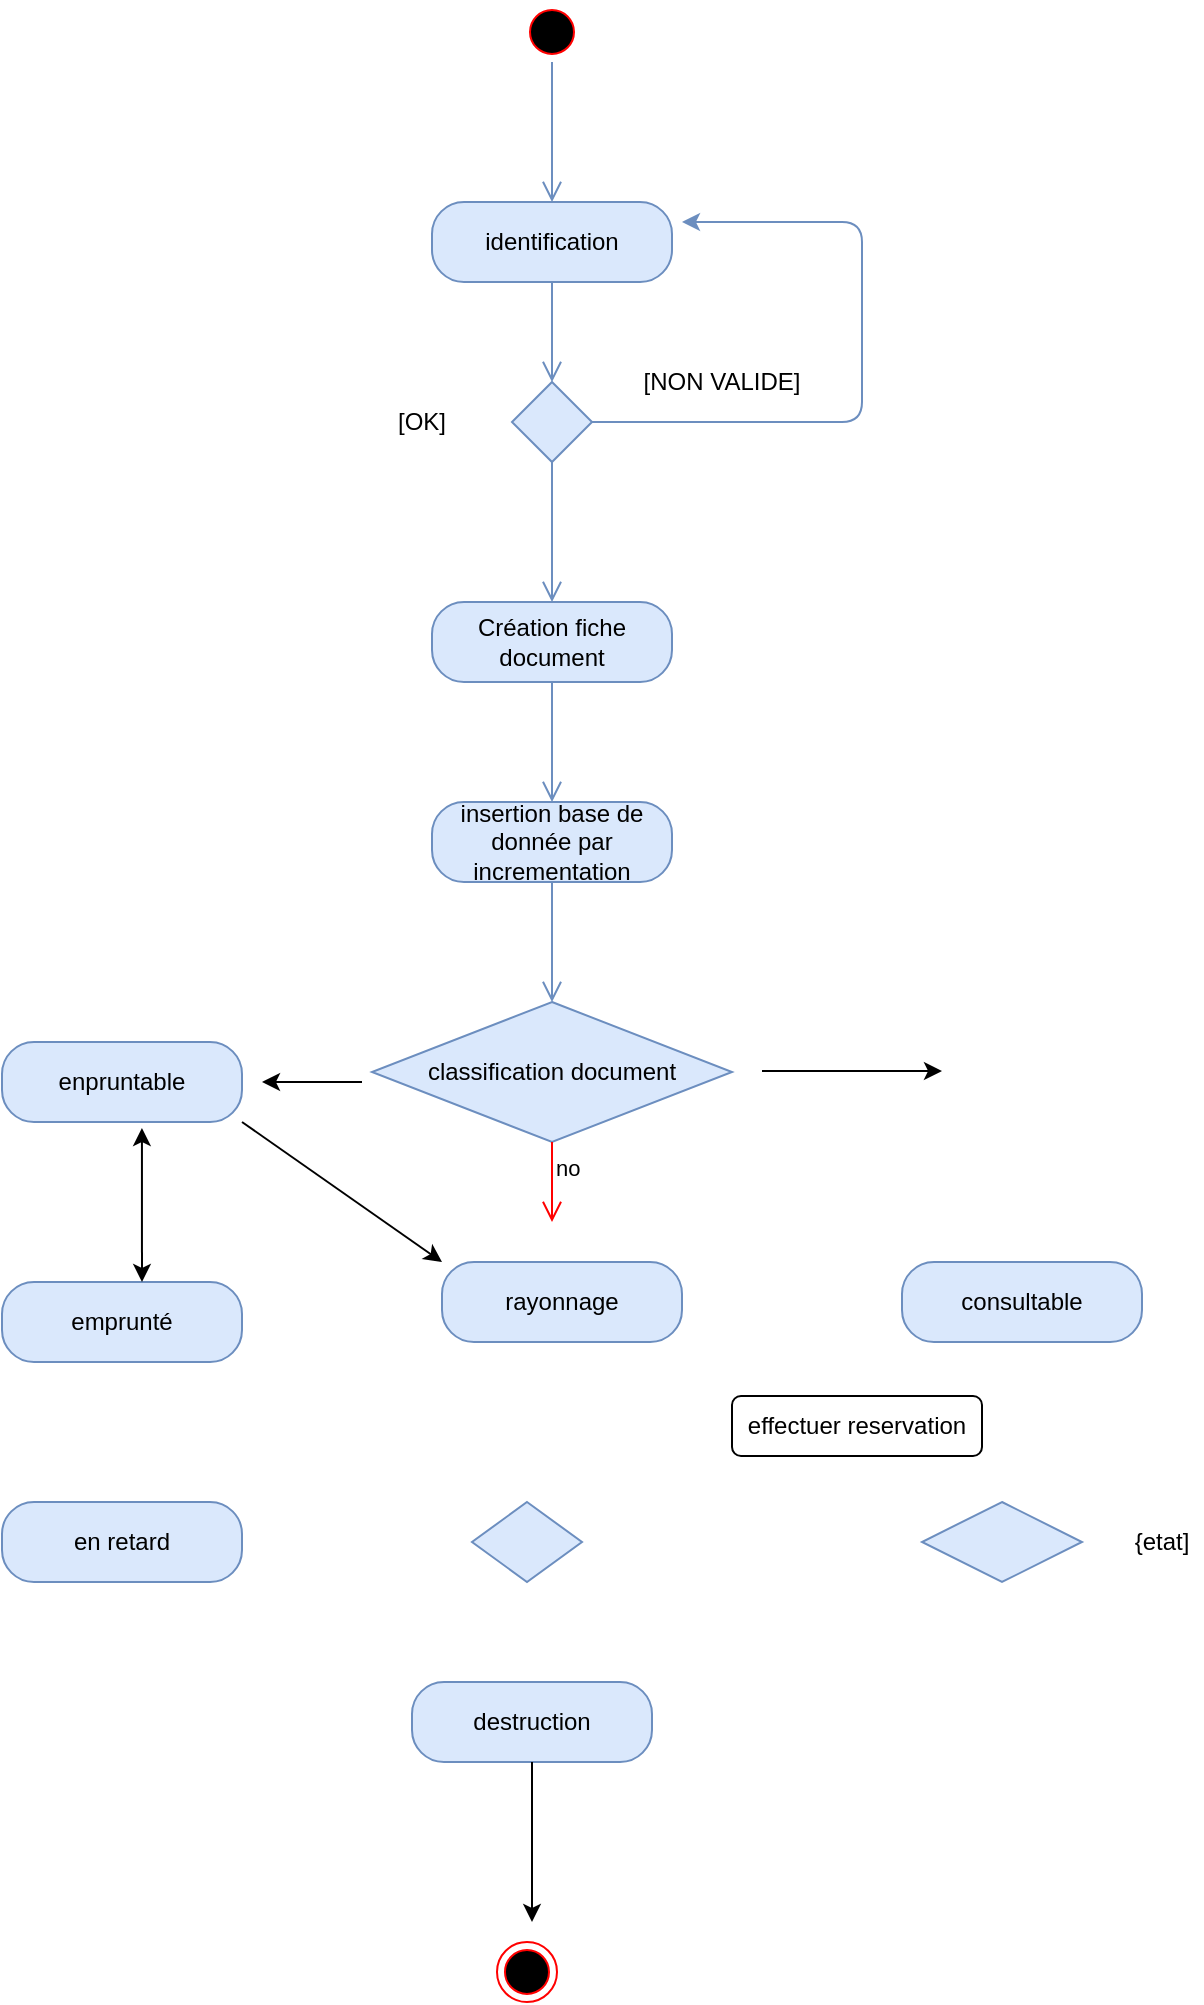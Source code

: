 <mxfile version="13.9.9" type="device"><diagram id="pM50Mux-_nZGvoOipF1r" name="Page-1"><mxGraphModel dx="449" dy="806" grid="1" gridSize="10" guides="1" tooltips="1" connect="1" arrows="1" fold="1" page="1" pageScale="1" pageWidth="1169" pageHeight="1654" math="0" shadow="0"><root><mxCell id="0"/><mxCell id="1" parent="0"/><mxCell id="_5bxVSZbVYFnVJHARTZu-1" value="" style="ellipse;html=1;shape=startState;fillColor=#000000;strokeColor=#ff0000;" parent="1" vertex="1"><mxGeometry x="530" y="130" width="30" height="30" as="geometry"/></mxCell><mxCell id="_5bxVSZbVYFnVJHARTZu-2" value="" style="edgeStyle=orthogonalEdgeStyle;html=1;verticalAlign=bottom;endArrow=open;endSize=8;strokeColor=#6c8ebf;entryX=0.5;entryY=0;entryDx=0;entryDy=0;fillColor=#dae8fc;" parent="1" source="_5bxVSZbVYFnVJHARTZu-3" edge="1" target="kY19SKTOW4M7Pc3SnOHM-1"><mxGeometry relative="1" as="geometry"><mxPoint x="545" y="310" as="targetPoint"/></mxGeometry></mxCell><mxCell id="_5bxVSZbVYFnVJHARTZu-4" value="" style="edgeStyle=orthogonalEdgeStyle;html=1;verticalAlign=bottom;endArrow=open;endSize=8;strokeColor=#6c8ebf;entryX=0.5;entryY=0;entryDx=0;entryDy=0;fillColor=#dae8fc;" parent="1" source="kY19SKTOW4M7Pc3SnOHM-1" edge="1"><mxGeometry relative="1" as="geometry"><mxPoint x="545" y="430" as="targetPoint"/></mxGeometry></mxCell><mxCell id="_5bxVSZbVYFnVJHARTZu-5" value="Création fiche document" style="rounded=1;whiteSpace=wrap;html=1;arcSize=40;fillColor=#dae8fc;strokeColor=#6c8ebf;" parent="1" vertex="1"><mxGeometry x="485" y="430" width="120" height="40" as="geometry"/></mxCell><mxCell id="_5bxVSZbVYFnVJHARTZu-6" value="" style="edgeStyle=orthogonalEdgeStyle;html=1;verticalAlign=bottom;endArrow=open;endSize=8;strokeColor=#6c8ebf;fillColor=#dae8fc;" parent="1" source="_5bxVSZbVYFnVJHARTZu-5" edge="1"><mxGeometry relative="1" as="geometry"><mxPoint x="545" y="530" as="targetPoint"/></mxGeometry></mxCell><mxCell id="_5bxVSZbVYFnVJHARTZu-7" value="insertion base de donnée par incrementation" style="rounded=1;whiteSpace=wrap;html=1;arcSize=40;fillColor=#dae8fc;strokeColor=#6c8ebf;" parent="1" vertex="1"><mxGeometry x="485" y="530" width="120" height="40" as="geometry"/></mxCell><mxCell id="_5bxVSZbVYFnVJHARTZu-8" value="" style="edgeStyle=orthogonalEdgeStyle;html=1;verticalAlign=bottom;endArrow=open;endSize=8;strokeColor=#6c8ebf;fillColor=#dae8fc;" parent="1" source="_5bxVSZbVYFnVJHARTZu-7" edge="1"><mxGeometry relative="1" as="geometry"><mxPoint x="545" y="630" as="targetPoint"/></mxGeometry></mxCell><mxCell id="_5bxVSZbVYFnVJHARTZu-9" value="rayonnage" style="rounded=1;whiteSpace=wrap;html=1;arcSize=40;fillColor=#dae8fc;strokeColor=#6c8ebf;" parent="1" vertex="1"><mxGeometry x="490" y="760" width="120" height="40" as="geometry"/></mxCell><mxCell id="_5bxVSZbVYFnVJHARTZu-15" value="" style="rhombus;whiteSpace=wrap;html=1;fillColor=#dae8fc;strokeColor=#6c8ebf;" parent="1" vertex="1"><mxGeometry x="730" y="880" width="80" height="40" as="geometry"/></mxCell><mxCell id="_5bxVSZbVYFnVJHARTZu-21" value="" style="ellipse;html=1;shape=endState;fillColor=#000000;strokeColor=#ff0000;" parent="1" vertex="1"><mxGeometry x="517.5" y="1100" width="30" height="30" as="geometry"/></mxCell><mxCell id="_5bxVSZbVYFnVJHARTZu-22" value="classification document" style="rhombus;whiteSpace=wrap;html=1;fillColor=#dae8fc;strokeColor=#6c8ebf;" parent="1" vertex="1"><mxGeometry x="455" y="630" width="180" height="70" as="geometry"/></mxCell><mxCell id="_5bxVSZbVYFnVJHARTZu-24" value="no" style="edgeStyle=orthogonalEdgeStyle;html=1;align=left;verticalAlign=top;endArrow=open;endSize=8;strokeColor=#ff0000;" parent="1" source="_5bxVSZbVYFnVJHARTZu-22" edge="1"><mxGeometry x="-1" relative="1" as="geometry"><mxPoint x="545" y="740" as="targetPoint"/></mxGeometry></mxCell><mxCell id="_5bxVSZbVYFnVJHARTZu-3" value="identification" style="rounded=1;whiteSpace=wrap;html=1;arcSize=40;fillColor=#dae8fc;strokeColor=#6c8ebf;" parent="1" vertex="1"><mxGeometry x="485" y="230" width="120" height="40" as="geometry"/></mxCell><mxCell id="kY19SKTOW4M7Pc3SnOHM-4" value="" style="edgeStyle=orthogonalEdgeStyle;html=1;verticalAlign=bottom;endArrow=open;endSize=8;strokeColor=#6c8ebf;fillColor=#dae8fc;" edge="1" parent="1" source="_5bxVSZbVYFnVJHARTZu-1" target="_5bxVSZbVYFnVJHARTZu-3"><mxGeometry relative="1" as="geometry"><mxPoint x="545" y="310" as="targetPoint"/><mxPoint x="545" y="160" as="sourcePoint"/></mxGeometry></mxCell><mxCell id="kY19SKTOW4M7Pc3SnOHM-1" value="" style="rhombus;whiteSpace=wrap;html=1;fillColor=#dae8fc;strokeColor=#6c8ebf;" vertex="1" parent="1"><mxGeometry x="525" y="320" width="40" height="40" as="geometry"/></mxCell><mxCell id="kY19SKTOW4M7Pc3SnOHM-6" value="" style="edgeStyle=segmentEdgeStyle;endArrow=classic;html=1;fillColor=#dae8fc;strokeColor=#6c8ebf;" edge="1" parent="1" source="kY19SKTOW4M7Pc3SnOHM-1"><mxGeometry width="50" height="50" relative="1" as="geometry"><mxPoint x="680" y="270" as="sourcePoint"/><mxPoint x="610" y="240" as="targetPoint"/><Array as="points"><mxPoint x="700" y="340"/><mxPoint x="700" y="240"/></Array></mxGeometry></mxCell><mxCell id="kY19SKTOW4M7Pc3SnOHM-7" value="[NON VALIDE]" style="text;html=1;strokeColor=none;fillColor=none;align=center;verticalAlign=middle;whiteSpace=wrap;rounded=0;" vertex="1" parent="1"><mxGeometry x="580" y="310" width="100" height="20" as="geometry"/></mxCell><mxCell id="kY19SKTOW4M7Pc3SnOHM-8" value="[OK]" style="text;html=1;strokeColor=none;fillColor=none;align=center;verticalAlign=middle;whiteSpace=wrap;rounded=0;" vertex="1" parent="1"><mxGeometry x="460" y="330" width="40" height="20" as="geometry"/></mxCell><mxCell id="kY19SKTOW4M7Pc3SnOHM-12" value="{etat]" style="text;html=1;strokeColor=none;fillColor=none;align=center;verticalAlign=middle;whiteSpace=wrap;rounded=0;" vertex="1" parent="1"><mxGeometry x="830" y="890" width="40" height="20" as="geometry"/></mxCell><mxCell id="kY19SKTOW4M7Pc3SnOHM-13" value="" style="endArrow=classic;html=1;" edge="1" parent="1"><mxGeometry width="50" height="50" relative="1" as="geometry"><mxPoint x="650" y="664.5" as="sourcePoint"/><mxPoint x="740" y="664.5" as="targetPoint"/></mxGeometry></mxCell><mxCell id="kY19SKTOW4M7Pc3SnOHM-14" value="" style="rhombus;whiteSpace=wrap;html=1;fillColor=#dae8fc;strokeColor=#6c8ebf;" vertex="1" parent="1"><mxGeometry x="505" y="880" width="55" height="40" as="geometry"/></mxCell><mxCell id="kY19SKTOW4M7Pc3SnOHM-15" value="effectuer reservation" style="rounded=1;whiteSpace=wrap;html=1;" vertex="1" parent="1"><mxGeometry x="635" y="827" width="125" height="30" as="geometry"/></mxCell><mxCell id="kY19SKTOW4M7Pc3SnOHM-16" value="destruction" style="rounded=1;whiteSpace=wrap;html=1;arcSize=40;fillColor=#dae8fc;strokeColor=#6c8ebf;" vertex="1" parent="1"><mxGeometry x="475" y="970" width="120" height="40" as="geometry"/></mxCell><mxCell id="kY19SKTOW4M7Pc3SnOHM-17" value="en retard" style="rounded=1;whiteSpace=wrap;html=1;arcSize=40;fillColor=#dae8fc;strokeColor=#6c8ebf;" vertex="1" parent="1"><mxGeometry x="270" y="880" width="120" height="40" as="geometry"/></mxCell><mxCell id="kY19SKTOW4M7Pc3SnOHM-18" value="enpruntable" style="rounded=1;whiteSpace=wrap;html=1;arcSize=40;fillColor=#dae8fc;strokeColor=#6c8ebf;" vertex="1" parent="1"><mxGeometry x="270" y="650" width="120" height="40" as="geometry"/></mxCell><mxCell id="kY19SKTOW4M7Pc3SnOHM-19" value="consultable" style="rounded=1;whiteSpace=wrap;html=1;arcSize=40;fillColor=#dae8fc;strokeColor=#6c8ebf;" vertex="1" parent="1"><mxGeometry x="720" y="760" width="120" height="40" as="geometry"/></mxCell><mxCell id="kY19SKTOW4M7Pc3SnOHM-20" value="emprunté" style="rounded=1;whiteSpace=wrap;html=1;arcSize=40;fillColor=#dae8fc;strokeColor=#6c8ebf;" vertex="1" parent="1"><mxGeometry x="270" y="770" width="120" height="40" as="geometry"/></mxCell><mxCell id="kY19SKTOW4M7Pc3SnOHM-21" value="" style="endArrow=classic;startArrow=classic;html=1;entryX=0.583;entryY=1.075;entryDx=0;entryDy=0;entryPerimeter=0;" edge="1" parent="1" target="kY19SKTOW4M7Pc3SnOHM-18"><mxGeometry width="50" height="50" relative="1" as="geometry"><mxPoint x="340" y="770" as="sourcePoint"/><mxPoint x="390" y="720" as="targetPoint"/></mxGeometry></mxCell><mxCell id="kY19SKTOW4M7Pc3SnOHM-22" value="" style="endArrow=classic;html=1;exitX=1;exitY=1;exitDx=0;exitDy=0;entryX=0;entryY=0;entryDx=0;entryDy=0;" edge="1" parent="1" source="kY19SKTOW4M7Pc3SnOHM-18" target="_5bxVSZbVYFnVJHARTZu-9"><mxGeometry width="50" height="50" relative="1" as="geometry"><mxPoint x="430" y="800" as="sourcePoint"/><mxPoint x="480" y="750" as="targetPoint"/></mxGeometry></mxCell><mxCell id="kY19SKTOW4M7Pc3SnOHM-23" value="" style="endArrow=classic;html=1;" edge="1" parent="1"><mxGeometry width="50" height="50" relative="1" as="geometry"><mxPoint x="450" y="670" as="sourcePoint"/><mxPoint x="400" y="670" as="targetPoint"/></mxGeometry></mxCell><mxCell id="kY19SKTOW4M7Pc3SnOHM-24" value="" style="endArrow=classic;html=1;exitX=0.5;exitY=1;exitDx=0;exitDy=0;" edge="1" parent="1" source="kY19SKTOW4M7Pc3SnOHM-16"><mxGeometry width="50" height="50" relative="1" as="geometry"><mxPoint x="520" y="1060" as="sourcePoint"/><mxPoint x="535" y="1090" as="targetPoint"/></mxGeometry></mxCell></root></mxGraphModel></diagram></mxfile>